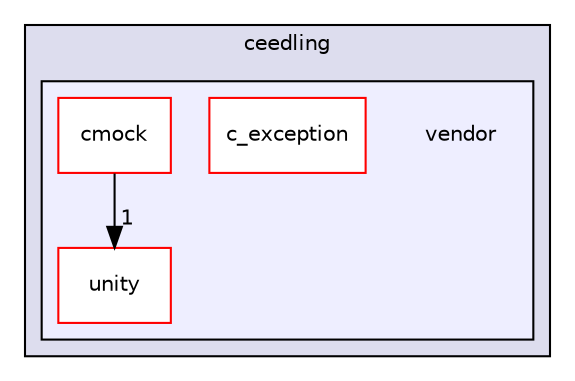 digraph "muju/vendor/ceedling/vendor" {
  compound=true
  node [ fontsize="10", fontname="Helvetica"];
  edge [ labelfontsize="10", labelfontname="Helvetica"];
  subgraph clusterdir_1692786e1ed7274e5adeb7199a5c4d23 {
    graph [ bgcolor="#ddddee", pencolor="black", label="ceedling" fontname="Helvetica", fontsize="10", URL="dir_1692786e1ed7274e5adeb7199a5c4d23.html"]
  subgraph clusterdir_dee195845ab3b7fc5359b8f8ad33bf1d {
    graph [ bgcolor="#eeeeff", pencolor="black", label="" URL="dir_dee195845ab3b7fc5359b8f8ad33bf1d.html"];
    dir_dee195845ab3b7fc5359b8f8ad33bf1d [shape=plaintext label="vendor"];
    dir_916fe5d24b54a1f077f345480e3db766 [shape=box label="c_exception" color="red" fillcolor="white" style="filled" URL="dir_916fe5d24b54a1f077f345480e3db766.html"];
    dir_59b88cf2743727c2d07e4d3df39e3c4b [shape=box label="cmock" color="red" fillcolor="white" style="filled" URL="dir_59b88cf2743727c2d07e4d3df39e3c4b.html"];
    dir_7d66207a229a94e61481e2ca6c547498 [shape=box label="unity" color="red" fillcolor="white" style="filled" URL="dir_7d66207a229a94e61481e2ca6c547498.html"];
  }
  }
  dir_59b88cf2743727c2d07e4d3df39e3c4b->dir_7d66207a229a94e61481e2ca6c547498 [headlabel="1", labeldistance=1.5 headhref="dir_000128_000130.html"];
}
